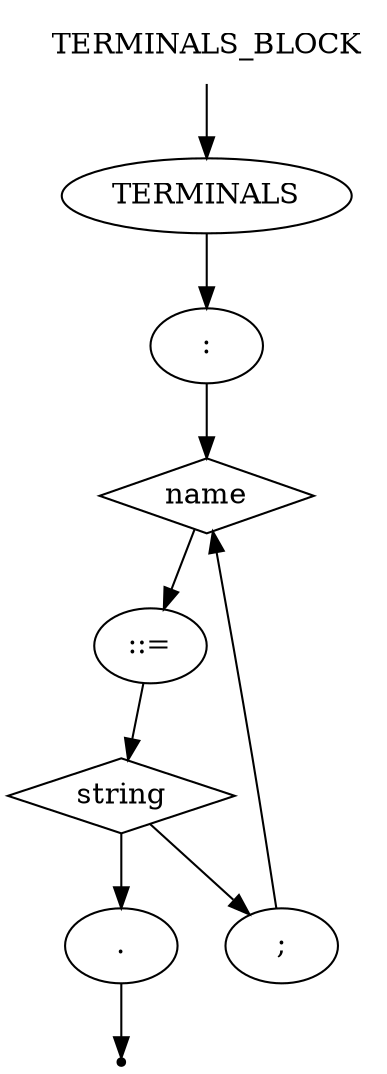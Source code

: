 digraph TERMINALS_BLOCK {
    start [label=TERMINALS_BLOCK shape=plaintext]
    A [label=TERMINALS shape=oval]
    B [label=":" shape=oval]
    C [label=name shape=diamond]
    D [label="::=" shape=oval]
    E [label=string shape=diamond]
    F [label=";" shape=oval]
    G [label="." shape=oval]
    end [label="" shape=point]
    start -> A
    A -> B
    B -> C
    C -> D
    D -> E
    E -> F
    F -> C
    E -> G
    G -> end
}

